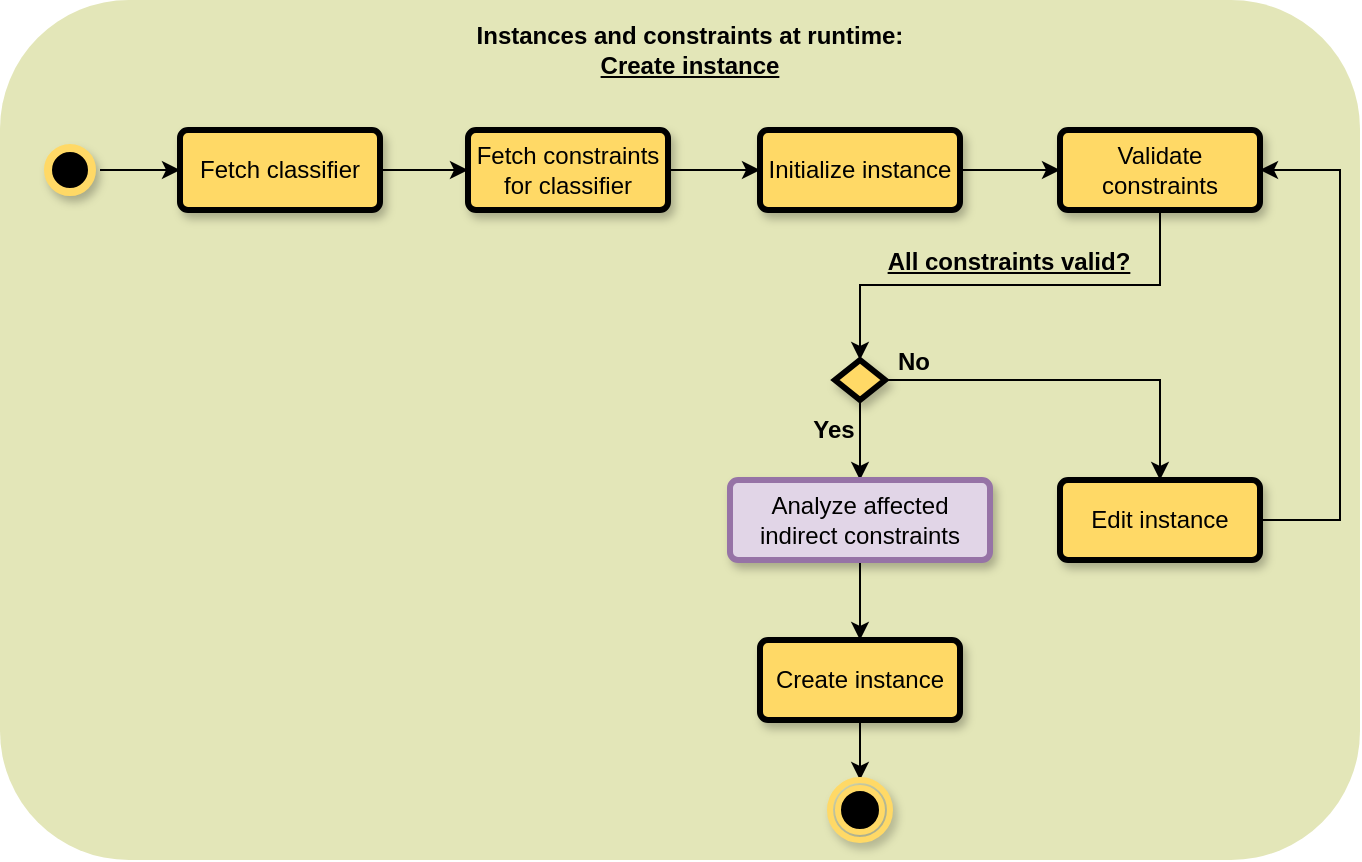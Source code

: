 <mxfile version="20.7.4" type="device"><diagram id="bm7JluZ7V94cuTsLYKI7" name="Page-1"><mxGraphModel dx="1434" dy="834" grid="1" gridSize="10" guides="1" tooltips="1" connect="1" arrows="1" fold="1" page="1" pageScale="1" pageWidth="850" pageHeight="1100" math="0" shadow="0"><root><mxCell id="0"/><mxCell id="1" parent="0"/><mxCell id="uryRDCZvaI36hAUQfguR-22" value="&lt;span style=&quot;color: rgba(0, 0, 0, 0); font-family: monospace; font-size: 0px; text-align: start;&quot;&gt;%3CmxGraphModel%3E%3Croot%3E%3CmxCell%20id%3D%220%22%2F%3E%3CmxCell%20id%3D%221%22%20parent%3D%220%22%2F%3E%3CmxCell%20id%3D%222%22%20value%3D%22%26lt%3Bb%26gt%3BInstances%20and%20constraints%20at%20runtime%26lt%3B%2Fb%26gt%3B%22%20style%3D%22text%3Bhtml%3D1%3BstrokeColor%3Dnone%3BfillColor%3Dnone%3Balign%3Dcenter%3BverticalAlign%3Dmiddle%3BwhiteSpace%3Dwrap%3Brounded%3D0%3B%22%20vertex%3D%221%22%20parent%3D%221%22%3E%3CmxGeometry%20x%3D%22160%22%20y%3D%2290%22%20width%3D%22400%22%20height%3D%2230%22%20as%3D%22geometry%22%2F%3E%3C%2FmxCell%3E%3C%2Froot%3E%3C%2FmxGraphModel%3E&lt;/span&gt;" style="rounded=1;whiteSpace=wrap;html=1;shadow=0;sketch=0;strokeColor=none;strokeWidth=4;fillColor=#E3E6B8;gradientColor=none;" parent="1" vertex="1"><mxGeometry x="80" y="120" width="680" height="430" as="geometry"/></mxCell><mxCell id="uryRDCZvaI36hAUQfguR-9" style="edgeStyle=orthogonalEdgeStyle;rounded=0;orthogonalLoop=1;jettySize=auto;html=1;exitX=1;exitY=0.5;exitDx=0;exitDy=0;entryX=0;entryY=0.5;entryDx=0;entryDy=0;" parent="1" source="uryRDCZvaI36hAUQfguR-1" target="uryRDCZvaI36hAUQfguR-2" edge="1"><mxGeometry relative="1" as="geometry"/></mxCell><mxCell id="uryRDCZvaI36hAUQfguR-1" value="" style="ellipse;html=1;shape=startState;fillColor=#000000;strokeColor=#FFD966;strokeWidth=4;shadow=1;" parent="1" vertex="1"><mxGeometry x="100" y="190" width="30" height="30" as="geometry"/></mxCell><mxCell id="uryRDCZvaI36hAUQfguR-11" style="edgeStyle=orthogonalEdgeStyle;rounded=0;orthogonalLoop=1;jettySize=auto;html=1;exitX=1;exitY=0.5;exitDx=0;exitDy=0;entryX=0;entryY=0.5;entryDx=0;entryDy=0;" parent="1" source="uryRDCZvaI36hAUQfguR-2" target="uryRDCZvaI36hAUQfguR-3" edge="1"><mxGeometry relative="1" as="geometry"/></mxCell><mxCell id="uryRDCZvaI36hAUQfguR-2" value="Fetch classifier" style="rounded=1;arcSize=10;whiteSpace=wrap;html=1;align=center;strokeColor=#000000;strokeWidth=3;fillColor=#FFD966;perimeterSpacing=0;shadow=1;" parent="1" vertex="1"><mxGeometry x="170" y="185" width="100" height="40" as="geometry"/></mxCell><mxCell id="uryRDCZvaI36hAUQfguR-12" style="edgeStyle=orthogonalEdgeStyle;rounded=0;orthogonalLoop=1;jettySize=auto;html=1;exitX=1;exitY=0.5;exitDx=0;exitDy=0;entryX=0;entryY=0.5;entryDx=0;entryDy=0;" parent="1" source="uryRDCZvaI36hAUQfguR-3" target="uryRDCZvaI36hAUQfguR-4" edge="1"><mxGeometry relative="1" as="geometry"/></mxCell><mxCell id="uryRDCZvaI36hAUQfguR-3" value="Fetch constraints for classifier" style="rounded=1;arcSize=10;whiteSpace=wrap;html=1;align=center;strokeColor=#000000;strokeWidth=3;fillColor=#FFD966;perimeterSpacing=0;shadow=1;" parent="1" vertex="1"><mxGeometry x="314" y="185" width="100" height="40" as="geometry"/></mxCell><mxCell id="uryRDCZvaI36hAUQfguR-13" style="edgeStyle=orthogonalEdgeStyle;rounded=0;orthogonalLoop=1;jettySize=auto;html=1;exitX=1;exitY=0.5;exitDx=0;exitDy=0;entryX=0;entryY=0.5;entryDx=0;entryDy=0;" parent="1" source="uryRDCZvaI36hAUQfguR-4" target="uryRDCZvaI36hAUQfguR-5" edge="1"><mxGeometry relative="1" as="geometry"/></mxCell><mxCell id="uryRDCZvaI36hAUQfguR-4" value="Initialize instance" style="rounded=1;arcSize=10;whiteSpace=wrap;html=1;align=center;strokeColor=#000000;strokeWidth=3;fillColor=#FFD966;perimeterSpacing=0;shadow=1;" parent="1" vertex="1"><mxGeometry x="460" y="185" width="100" height="40" as="geometry"/></mxCell><mxCell id="uryRDCZvaI36hAUQfguR-14" style="edgeStyle=orthogonalEdgeStyle;rounded=0;orthogonalLoop=1;jettySize=auto;html=1;exitX=0.5;exitY=1;exitDx=0;exitDy=0;entryX=0.5;entryY=0;entryDx=0;entryDy=0;" parent="1" source="uryRDCZvaI36hAUQfguR-5" target="uryRDCZvaI36hAUQfguR-6" edge="1"><mxGeometry relative="1" as="geometry"/></mxCell><mxCell id="uryRDCZvaI36hAUQfguR-5" value="Validate constraints&lt;span style=&quot;color: rgba(0, 0, 0, 0); font-family: monospace; font-size: 0px; text-align: start;&quot;&gt;%3CmxGraphModel%3E%3Croot%3E%3CmxCell%20id%3D%220%22%2F%3E%3CmxCell%20id%3D%221%22%20parent%3D%220%22%2F%3E%3CmxCell%20id%3D%222%22%20value%3D%22%22%20style%3D%22rhombus%3BwhiteSpace%3Dwrap%3Bhtml%3D1%3BfillColor%3D%23FFD966%3BstrokeColor%3D%23000000%3BstrokeWidth%3D3%3Bshadow%3D1%3B%22%20vertex%3D%221%22%20parent%3D%221%22%3E%3CmxGeometry%20x%3D%22397.5%22%20y%3D%22120%22%20width%3D%2225%22%20height%3D%2220%22%20as%3D%22geometry%22%2F%3E%3C%2FmxCell%3E%3C%2Froot%3E%3C%2FmxGraphModel%3E&lt;/span&gt;" style="rounded=1;arcSize=10;whiteSpace=wrap;html=1;align=center;strokeColor=#000000;strokeWidth=3;fillColor=#FFD966;perimeterSpacing=0;shadow=1;" parent="1" vertex="1"><mxGeometry x="610" y="185" width="100" height="40" as="geometry"/></mxCell><mxCell id="uryRDCZvaI36hAUQfguR-16" style="edgeStyle=orthogonalEdgeStyle;rounded=0;orthogonalLoop=1;jettySize=auto;html=1;entryX=0.5;entryY=0;entryDx=0;entryDy=0;" parent="1" source="uryRDCZvaI36hAUQfguR-6" target="uryRDCZvaI36hAUQfguR-8" edge="1"><mxGeometry relative="1" as="geometry"/></mxCell><mxCell id="Nu4n68_EJ_i-FhhpgFcj-3" style="edgeStyle=orthogonalEdgeStyle;rounded=0;orthogonalLoop=1;jettySize=auto;html=1;exitX=0.5;exitY=1;exitDx=0;exitDy=0;entryX=0.5;entryY=0;entryDx=0;entryDy=0;" edge="1" parent="1" source="uryRDCZvaI36hAUQfguR-6" target="Nu4n68_EJ_i-FhhpgFcj-1"><mxGeometry relative="1" as="geometry"/></mxCell><mxCell id="uryRDCZvaI36hAUQfguR-6" value="" style="rhombus;whiteSpace=wrap;html=1;fillColor=#FFD966;strokeColor=#000000;strokeWidth=3;shadow=1;" parent="1" vertex="1"><mxGeometry x="497.5" y="300" width="25" height="20" as="geometry"/></mxCell><mxCell id="uryRDCZvaI36hAUQfguR-27" style="edgeStyle=orthogonalEdgeStyle;rounded=0;orthogonalLoop=1;jettySize=auto;html=1;exitX=0.5;exitY=1;exitDx=0;exitDy=0;entryX=0.5;entryY=0;entryDx=0;entryDy=0;" parent="1" source="uryRDCZvaI36hAUQfguR-7" target="uryRDCZvaI36hAUQfguR-26" edge="1"><mxGeometry relative="1" as="geometry"/></mxCell><mxCell id="uryRDCZvaI36hAUQfguR-7" value="Create instance" style="rounded=1;arcSize=10;whiteSpace=wrap;html=1;align=center;strokeColor=#000000;strokeWidth=3;fillColor=#FFD966;perimeterSpacing=0;shadow=1;" parent="1" vertex="1"><mxGeometry x="460" y="440" width="100" height="40" as="geometry"/></mxCell><mxCell id="uryRDCZvaI36hAUQfguR-21" style="edgeStyle=orthogonalEdgeStyle;rounded=0;orthogonalLoop=1;jettySize=auto;html=1;exitX=1;exitY=0.5;exitDx=0;exitDy=0;entryX=1;entryY=0.5;entryDx=0;entryDy=0;" parent="1" source="uryRDCZvaI36hAUQfguR-8" target="uryRDCZvaI36hAUQfguR-5" edge="1"><mxGeometry relative="1" as="geometry"><Array as="points"><mxPoint x="750" y="380"/><mxPoint x="750" y="205"/></Array></mxGeometry></mxCell><mxCell id="uryRDCZvaI36hAUQfguR-8" value="Edit instance" style="rounded=1;arcSize=10;whiteSpace=wrap;html=1;align=center;strokeColor=#000000;strokeWidth=3;fillColor=#FFD966;perimeterSpacing=0;shadow=1;" parent="1" vertex="1"><mxGeometry x="610" y="360" width="100" height="40" as="geometry"/></mxCell><mxCell id="uryRDCZvaI36hAUQfguR-17" value="&lt;b&gt;&lt;u&gt;All constraints valid?&lt;/u&gt;&lt;/b&gt;" style="text;html=1;strokeColor=none;fillColor=none;align=center;verticalAlign=middle;whiteSpace=wrap;rounded=0;" parent="1" vertex="1"><mxGeometry x="516.5" y="236" width="135" height="30" as="geometry"/></mxCell><mxCell id="uryRDCZvaI36hAUQfguR-19" value="&lt;b&gt;Yes&lt;/b&gt;" style="text;html=1;strokeColor=none;fillColor=none;align=center;verticalAlign=middle;whiteSpace=wrap;rounded=0;" parent="1" vertex="1"><mxGeometry x="476.5" y="320" width="40" height="30" as="geometry"/></mxCell><mxCell id="uryRDCZvaI36hAUQfguR-20" value="&lt;b&gt;No&lt;/b&gt;" style="text;html=1;strokeColor=none;fillColor=none;align=center;verticalAlign=middle;whiteSpace=wrap;rounded=0;" parent="1" vertex="1"><mxGeometry x="516.5" y="286" width="40" height="30" as="geometry"/></mxCell><mxCell id="uryRDCZvaI36hAUQfguR-24" value="&lt;b style=&quot;border-color: var(--border-color);&quot;&gt;Instances and constraints at runtime:&lt;br&gt;&lt;u&gt;Create instance&lt;/u&gt;&lt;br&gt;&lt;/b&gt;" style="text;html=1;strokeColor=none;fillColor=none;align=center;verticalAlign=middle;whiteSpace=wrap;rounded=0;" parent="1" vertex="1"><mxGeometry x="310" y="130" width="230" height="30" as="geometry"/></mxCell><mxCell id="uryRDCZvaI36hAUQfguR-26" value="" style="ellipse;html=1;shape=endState;fillColor=#000000;strokeColor=#FFD966;strokeWidth=3;shadow=1;" parent="1" vertex="1"><mxGeometry x="495" y="510" width="30" height="30" as="geometry"/></mxCell><mxCell id="Nu4n68_EJ_i-FhhpgFcj-4" style="edgeStyle=orthogonalEdgeStyle;rounded=0;orthogonalLoop=1;jettySize=auto;html=1;exitX=0.5;exitY=1;exitDx=0;exitDy=0;entryX=0.5;entryY=0;entryDx=0;entryDy=0;" edge="1" parent="1" source="Nu4n68_EJ_i-FhhpgFcj-1" target="uryRDCZvaI36hAUQfguR-7"><mxGeometry relative="1" as="geometry"/></mxCell><mxCell id="Nu4n68_EJ_i-FhhpgFcj-1" value="Analyze affected indirect constraints" style="rounded=1;arcSize=10;whiteSpace=wrap;html=1;align=center;strokeColor=#9673a6;strokeWidth=3;fillColor=#e1d5e7;perimeterSpacing=0;shadow=1;" vertex="1" parent="1"><mxGeometry x="445" y="360" width="130" height="40" as="geometry"/></mxCell></root></mxGraphModel></diagram></mxfile>